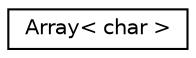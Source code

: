 digraph "Graphical Class Hierarchy"
{
 // LATEX_PDF_SIZE
  edge [fontname="Helvetica",fontsize="10",labelfontname="Helvetica",labelfontsize="10"];
  node [fontname="Helvetica",fontsize="10",shape=record];
  rankdir="LR";
  Node0 [label="Array\< char \>",height=0.2,width=0.4,color="black", fillcolor="white", style="filled",URL="$classArray.html",tooltip=" "];
}
